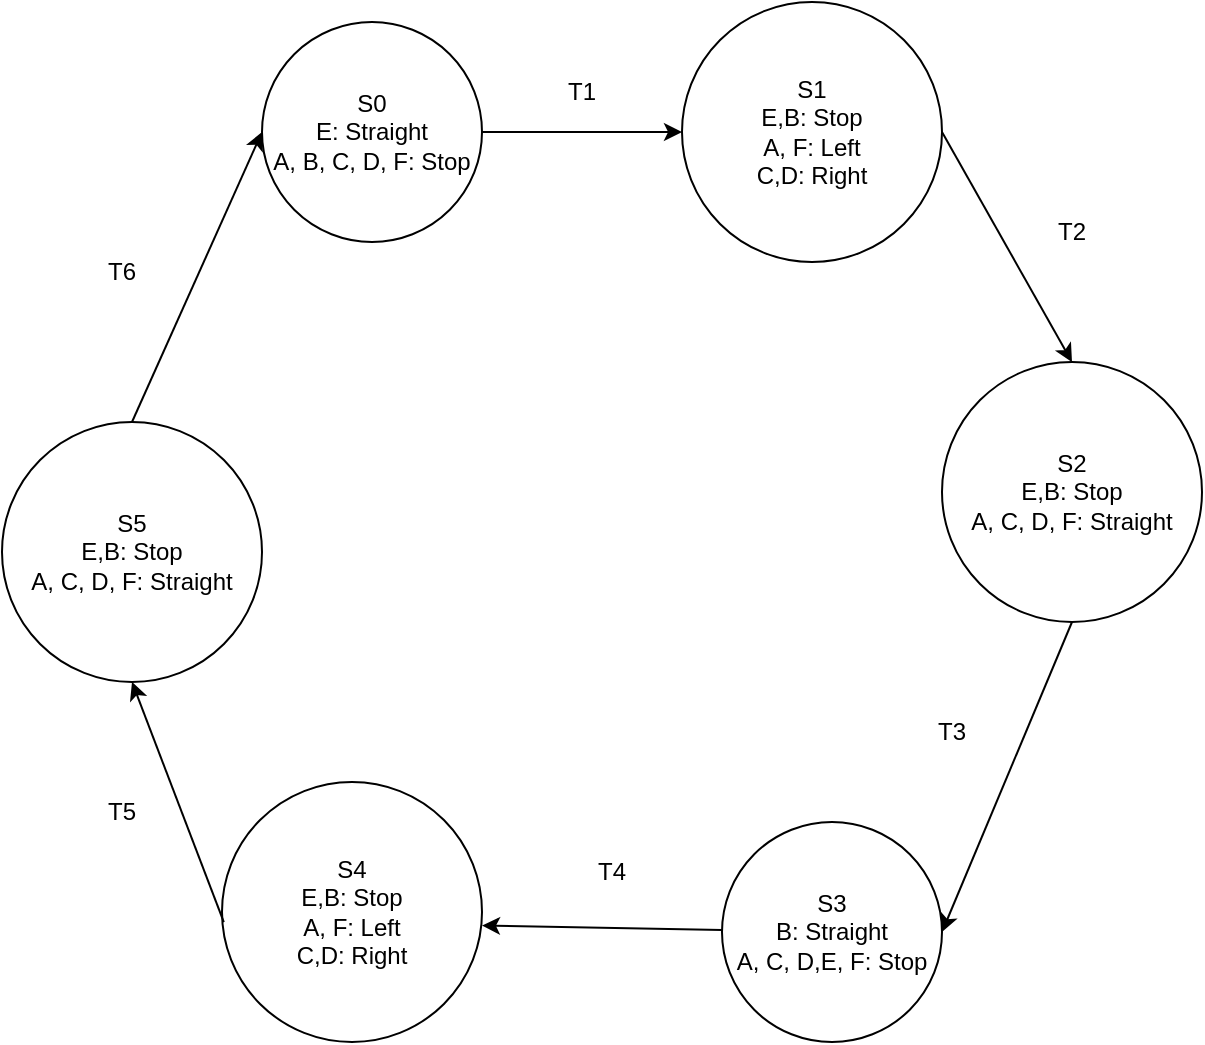 <mxfile>
    <diagram id="0nVplxTJlUQ_MmKViWDx" name="Page-1">
        <mxGraphModel dx="2026" dy="1147" grid="1" gridSize="10" guides="1" tooltips="1" connect="1" arrows="1" fold="1" page="1" pageScale="1" pageWidth="850" pageHeight="1100" math="0" shadow="0">
            <root>
                <mxCell id="0"/>
                <mxCell id="1" parent="0"/>
                <mxCell id="4" style="edgeStyle=none;html=1;exitX=1;exitY=0.5;exitDx=0;exitDy=0;entryX=0;entryY=0.5;entryDx=0;entryDy=0;" parent="1" source="2" target="3" edge="1">
                    <mxGeometry relative="1" as="geometry"/>
                </mxCell>
                <mxCell id="2" value="S0&lt;br&gt;E: Straight&lt;br&gt;A, B, C, D, F: Stop" style="ellipse;whiteSpace=wrap;html=1;aspect=fixed;" parent="1" vertex="1">
                    <mxGeometry x="280" y="50" width="110" height="110" as="geometry"/>
                </mxCell>
                <mxCell id="3" value="S1&lt;br&gt;E,B: Stop&lt;br&gt;A, F: Left&lt;br&gt;C,D: Right" style="ellipse;whiteSpace=wrap;html=1;aspect=fixed;" parent="1" vertex="1">
                    <mxGeometry x="490" y="40" width="130" height="130" as="geometry"/>
                </mxCell>
                <mxCell id="5" value="S2&lt;br&gt;E,B: Stop&lt;br&gt;A, C, D, F: Straight" style="ellipse;whiteSpace=wrap;html=1;aspect=fixed;" parent="1" vertex="1">
                    <mxGeometry x="620" y="220" width="130" height="130" as="geometry"/>
                </mxCell>
                <mxCell id="6" style="edgeStyle=none;html=1;exitX=1;exitY=0.5;exitDx=0;exitDy=0;entryX=0.5;entryY=0;entryDx=0;entryDy=0;" parent="1" source="3" target="5" edge="1">
                    <mxGeometry relative="1" as="geometry">
                        <mxPoint x="600" y="170" as="sourcePoint"/>
                        <mxPoint x="770.0" y="160" as="targetPoint"/>
                    </mxGeometry>
                </mxCell>
                <mxCell id="7" value="S3&lt;br&gt;&lt;span style=&quot;color: rgba(0, 0, 0, 0); font-family: monospace; font-size: 0px; text-align: start;&quot;&gt;%3CmxGraphModel%3E%3Croot%3E%3CmxCell%20id%3D%220%22%2F%3E%3CmxCell%20id%3D%221%22%20parent%3D%220%22%2F%3E%3CmxCell%20id%3D%222%22%20style%3D%22edgeStyle%3Dnone%3Bhtml%3D1%3BexitX%3D1%3BexitY%3D0.5%3BexitDx%3D0%3BexitDy%3D0%3BentryX%3D0.5%3BentryY%3D0%3BentryDx%3D0%3BentryDy%3D0%3B%22%20edge%3D%221%22%20parent%3D%221%22%3E%3CmxGeometry%20relative%3D%221%22%20as%3D%22geometry%22%3E%3CmxPoint%20x%3D%22520.0%22%20y%3D%22135%22%20as%3D%22sourcePoint%22%2F%3E%3CmxPoint%20x%3D%22655%22%20y%3D%22230%22%20as%3D%22targetPoint%22%2F%3E%3C%2FmxGeometry%3E%3C%2FmxCell%3E%3C%2Froot%3E%3C%2FmxGraphModel%3E&lt;/span&gt;B: Straight&lt;br&gt;A, C, D,E, F: Stop" style="ellipse;whiteSpace=wrap;html=1;aspect=fixed;" parent="1" vertex="1">
                    <mxGeometry x="510" y="450" width="110" height="110" as="geometry"/>
                </mxCell>
                <mxCell id="8" style="edgeStyle=none;html=1;exitX=0.5;exitY=1;exitDx=0;exitDy=0;entryX=1;entryY=0.5;entryDx=0;entryDy=0;" parent="1" source="5" target="7" edge="1">
                    <mxGeometry relative="1" as="geometry">
                        <mxPoint x="445.0" y="190" as="sourcePoint"/>
                        <mxPoint x="580" y="285" as="targetPoint"/>
                    </mxGeometry>
                </mxCell>
                <mxCell id="10" value="S4&lt;br&gt;E,B: Stop&lt;br&gt;A, F: Left&lt;br&gt;C,D: Right" style="ellipse;whiteSpace=wrap;html=1;aspect=fixed;" parent="1" vertex="1">
                    <mxGeometry x="260" y="430" width="130" height="130" as="geometry"/>
                </mxCell>
                <mxCell id="11" style="edgeStyle=none;html=1;entryX=1;entryY=0.552;entryDx=0;entryDy=0;entryPerimeter=0;" parent="1" source="7" target="10" edge="1">
                    <mxGeometry relative="1" as="geometry">
                        <mxPoint x="665" y="370" as="sourcePoint"/>
                        <mxPoint x="595" y="430" as="targetPoint"/>
                    </mxGeometry>
                </mxCell>
                <mxCell id="12" style="edgeStyle=none;html=1;entryX=0;entryY=0.5;entryDx=0;entryDy=0;exitX=0.5;exitY=0;exitDx=0;exitDy=0;" parent="1" source="13" target="2" edge="1">
                    <mxGeometry relative="1" as="geometry">
                        <mxPoint x="290.062" y="369.998" as="sourcePoint"/>
                        <mxPoint x="210" y="374.15" as="targetPoint"/>
                    </mxGeometry>
                </mxCell>
                <mxCell id="13" value="S5&lt;br&gt;E,B: Stop&lt;br&gt;A, C, D, F: Straight" style="ellipse;whiteSpace=wrap;html=1;aspect=fixed;" parent="1" vertex="1">
                    <mxGeometry x="150" y="250" width="130" height="130" as="geometry"/>
                </mxCell>
                <mxCell id="14" style="edgeStyle=none;html=1;entryX=0.5;entryY=1;entryDx=0;entryDy=0;exitX=0.007;exitY=0.539;exitDx=0;exitDy=0;exitPerimeter=0;" parent="1" source="10" target="13" edge="1">
                    <mxGeometry relative="1" as="geometry">
                        <mxPoint x="360.0" y="265" as="sourcePoint"/>
                        <mxPoint x="285.0" y="240.0" as="targetPoint"/>
                    </mxGeometry>
                </mxCell>
                <mxCell id="15" value="T1" style="text;html=1;strokeColor=none;fillColor=none;align=center;verticalAlign=middle;whiteSpace=wrap;rounded=0;" parent="1" vertex="1">
                    <mxGeometry x="410" y="70" width="60" height="30" as="geometry"/>
                </mxCell>
                <mxCell id="16" value="T2" style="text;html=1;strokeColor=none;fillColor=none;align=center;verticalAlign=middle;whiteSpace=wrap;rounded=0;" parent="1" vertex="1">
                    <mxGeometry x="655" y="140" width="60" height="30" as="geometry"/>
                </mxCell>
                <mxCell id="17" value="T3" style="text;html=1;strokeColor=none;fillColor=none;align=center;verticalAlign=middle;whiteSpace=wrap;rounded=0;" parent="1" vertex="1">
                    <mxGeometry x="595" y="390" width="60" height="30" as="geometry"/>
                </mxCell>
                <mxCell id="18" value="T4" style="text;html=1;strokeColor=none;fillColor=none;align=center;verticalAlign=middle;whiteSpace=wrap;rounded=0;" parent="1" vertex="1">
                    <mxGeometry x="425" y="460" width="60" height="30" as="geometry"/>
                </mxCell>
                <mxCell id="19" value="T5" style="text;html=1;strokeColor=none;fillColor=none;align=center;verticalAlign=middle;whiteSpace=wrap;rounded=0;" parent="1" vertex="1">
                    <mxGeometry x="180" y="430" width="60" height="30" as="geometry"/>
                </mxCell>
                <mxCell id="20" value="T6" style="text;html=1;strokeColor=none;fillColor=none;align=center;verticalAlign=middle;whiteSpace=wrap;rounded=0;" parent="1" vertex="1">
                    <mxGeometry x="180" y="160" width="60" height="30" as="geometry"/>
                </mxCell>
            </root>
        </mxGraphModel>
    </diagram>
</mxfile>
